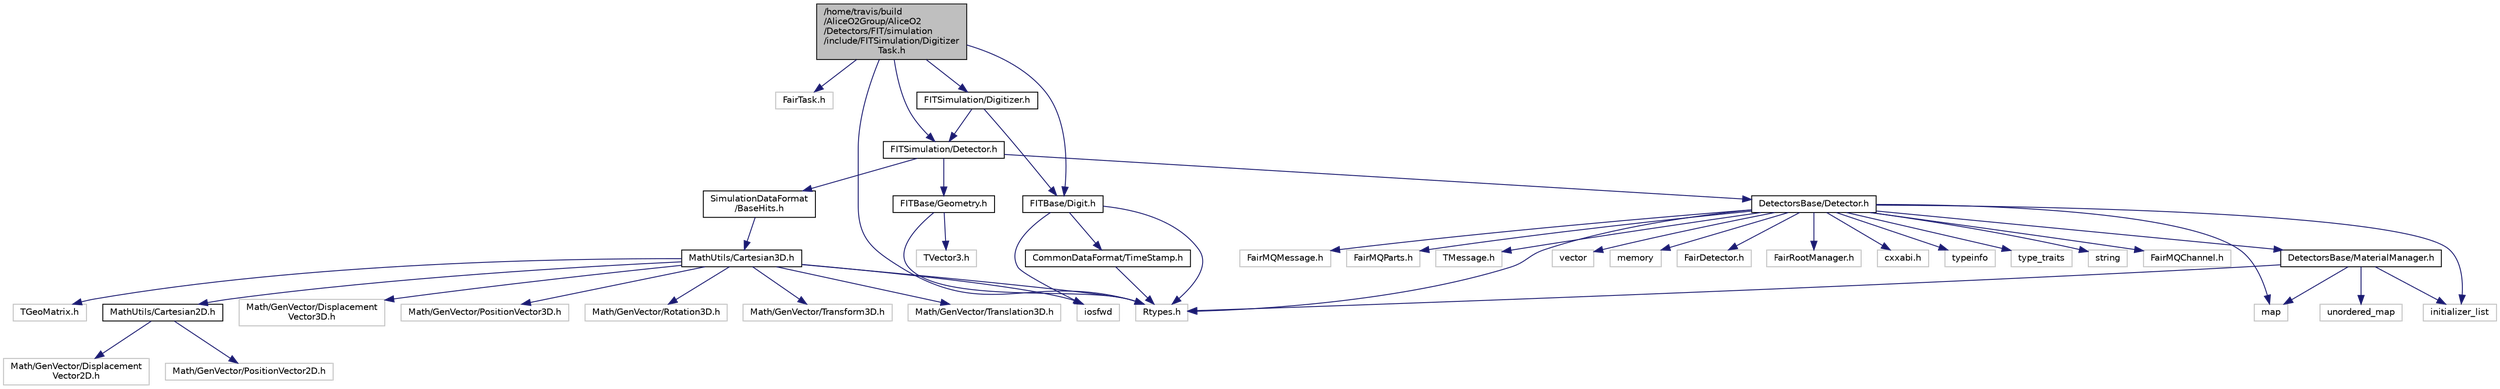 digraph "/home/travis/build/AliceO2Group/AliceO2/Detectors/FIT/simulation/include/FITSimulation/DigitizerTask.h"
{
 // INTERACTIVE_SVG=YES
  bgcolor="transparent";
  edge [fontname="Helvetica",fontsize="10",labelfontname="Helvetica",labelfontsize="10"];
  node [fontname="Helvetica",fontsize="10",shape=record];
  Node1 [label="/home/travis/build\l/AliceO2Group/AliceO2\l/Detectors/FIT/simulation\l/include/FITSimulation/Digitizer\lTask.h",height=0.2,width=0.4,color="black", fillcolor="grey75", style="filled" fontcolor="black"];
  Node1 -> Node2 [color="midnightblue",fontsize="10",style="solid",fontname="Helvetica"];
  Node2 [label="FairTask.h",height=0.2,width=0.4,color="grey75"];
  Node1 -> Node3 [color="midnightblue",fontsize="10",style="solid",fontname="Helvetica"];
  Node3 [label="Rtypes.h",height=0.2,width=0.4,color="grey75"];
  Node1 -> Node4 [color="midnightblue",fontsize="10",style="solid",fontname="Helvetica"];
  Node4 [label="FITBase/Digit.h",height=0.2,width=0.4,color="black",URL="$d1/dde/FIT_2base_2include_2FITBase_2Digit_8h.html"];
  Node4 -> Node5 [color="midnightblue",fontsize="10",style="solid",fontname="Helvetica"];
  Node5 [label="CommonDataFormat/TimeStamp.h",height=0.2,width=0.4,color="black",URL="$df/d5d/common_2include_2CommonDataFormat_2TimeStamp_8h.html"];
  Node5 -> Node3 [color="midnightblue",fontsize="10",style="solid",fontname="Helvetica"];
  Node4 -> Node6 [color="midnightblue",fontsize="10",style="solid",fontname="Helvetica"];
  Node6 [label="iosfwd",height=0.2,width=0.4,color="grey75"];
  Node4 -> Node3 [color="midnightblue",fontsize="10",style="solid",fontname="Helvetica"];
  Node1 -> Node7 [color="midnightblue",fontsize="10",style="solid",fontname="Helvetica"];
  Node7 [label="FITSimulation/Detector.h",height=0.2,width=0.4,color="black",URL="$de/d6b/FIT_2simulation_2include_2FITSimulation_2Detector_8h.html"];
  Node7 -> Node8 [color="midnightblue",fontsize="10",style="solid",fontname="Helvetica"];
  Node8 [label="SimulationDataFormat\l/BaseHits.h",height=0.2,width=0.4,color="black",URL="$d4/d25/BaseHits_8h.html"];
  Node8 -> Node9 [color="midnightblue",fontsize="10",style="solid",fontname="Helvetica"];
  Node9 [label="MathUtils/Cartesian3D.h",height=0.2,width=0.4,color="black",URL="$dd/d76/Cartesian3D_8h.html"];
  Node9 -> Node10 [color="midnightblue",fontsize="10",style="solid",fontname="Helvetica"];
  Node10 [label="Math/GenVector/Displacement\lVector3D.h",height=0.2,width=0.4,color="grey75"];
  Node9 -> Node11 [color="midnightblue",fontsize="10",style="solid",fontname="Helvetica"];
  Node11 [label="Math/GenVector/PositionVector3D.h",height=0.2,width=0.4,color="grey75"];
  Node9 -> Node12 [color="midnightblue",fontsize="10",style="solid",fontname="Helvetica"];
  Node12 [label="Math/GenVector/Rotation3D.h",height=0.2,width=0.4,color="grey75"];
  Node9 -> Node13 [color="midnightblue",fontsize="10",style="solid",fontname="Helvetica"];
  Node13 [label="Math/GenVector/Transform3D.h",height=0.2,width=0.4,color="grey75"];
  Node9 -> Node14 [color="midnightblue",fontsize="10",style="solid",fontname="Helvetica"];
  Node14 [label="Math/GenVector/Translation3D.h",height=0.2,width=0.4,color="grey75"];
  Node9 -> Node3 [color="midnightblue",fontsize="10",style="solid",fontname="Helvetica"];
  Node9 -> Node15 [color="midnightblue",fontsize="10",style="solid",fontname="Helvetica"];
  Node15 [label="TGeoMatrix.h",height=0.2,width=0.4,color="grey75"];
  Node9 -> Node6 [color="midnightblue",fontsize="10",style="solid",fontname="Helvetica"];
  Node9 -> Node16 [color="midnightblue",fontsize="10",style="solid",fontname="Helvetica"];
  Node16 [label="MathUtils/Cartesian2D.h",height=0.2,width=0.4,color="black",URL="$d2/dd0/Cartesian2D_8h.html"];
  Node16 -> Node17 [color="midnightblue",fontsize="10",style="solid",fontname="Helvetica"];
  Node17 [label="Math/GenVector/Displacement\lVector2D.h",height=0.2,width=0.4,color="grey75"];
  Node16 -> Node18 [color="midnightblue",fontsize="10",style="solid",fontname="Helvetica"];
  Node18 [label="Math/GenVector/PositionVector2D.h",height=0.2,width=0.4,color="grey75"];
  Node7 -> Node19 [color="midnightblue",fontsize="10",style="solid",fontname="Helvetica"];
  Node19 [label="DetectorsBase/Detector.h",height=0.2,width=0.4,color="black",URL="$d1/d3a/Base_2include_2DetectorsBase_2Detector_8h.html"];
  Node19 -> Node20 [color="midnightblue",fontsize="10",style="solid",fontname="Helvetica"];
  Node20 [label="map",height=0.2,width=0.4,color="grey75"];
  Node19 -> Node21 [color="midnightblue",fontsize="10",style="solid",fontname="Helvetica"];
  Node21 [label="vector",height=0.2,width=0.4,color="grey75"];
  Node19 -> Node22 [color="midnightblue",fontsize="10",style="solid",fontname="Helvetica"];
  Node22 [label="initializer_list",height=0.2,width=0.4,color="grey75"];
  Node19 -> Node23 [color="midnightblue",fontsize="10",style="solid",fontname="Helvetica"];
  Node23 [label="memory",height=0.2,width=0.4,color="grey75"];
  Node19 -> Node24 [color="midnightblue",fontsize="10",style="solid",fontname="Helvetica"];
  Node24 [label="FairDetector.h",height=0.2,width=0.4,color="grey75"];
  Node19 -> Node25 [color="midnightblue",fontsize="10",style="solid",fontname="Helvetica"];
  Node25 [label="FairRootManager.h",height=0.2,width=0.4,color="grey75"];
  Node19 -> Node26 [color="midnightblue",fontsize="10",style="solid",fontname="Helvetica"];
  Node26 [label="DetectorsBase/MaterialManager.h",height=0.2,width=0.4,color="black",URL="$d0/d9a/MaterialManager_8h.html"];
  Node26 -> Node3 [color="midnightblue",fontsize="10",style="solid",fontname="Helvetica"];
  Node26 -> Node20 [color="midnightblue",fontsize="10",style="solid",fontname="Helvetica"];
  Node26 -> Node27 [color="midnightblue",fontsize="10",style="solid",fontname="Helvetica"];
  Node27 [label="unordered_map",height=0.2,width=0.4,color="grey75"];
  Node26 -> Node22 [color="midnightblue",fontsize="10",style="solid",fontname="Helvetica"];
  Node19 -> Node3 [color="midnightblue",fontsize="10",style="solid",fontname="Helvetica"];
  Node19 -> Node28 [color="midnightblue",fontsize="10",style="solid",fontname="Helvetica"];
  Node28 [label="cxxabi.h",height=0.2,width=0.4,color="grey75"];
  Node19 -> Node29 [color="midnightblue",fontsize="10",style="solid",fontname="Helvetica"];
  Node29 [label="typeinfo",height=0.2,width=0.4,color="grey75"];
  Node19 -> Node30 [color="midnightblue",fontsize="10",style="solid",fontname="Helvetica"];
  Node30 [label="type_traits",height=0.2,width=0.4,color="grey75"];
  Node19 -> Node31 [color="midnightblue",fontsize="10",style="solid",fontname="Helvetica"];
  Node31 [label="string",height=0.2,width=0.4,color="grey75"];
  Node19 -> Node32 [color="midnightblue",fontsize="10",style="solid",fontname="Helvetica"];
  Node32 [label="FairMQChannel.h",height=0.2,width=0.4,color="grey75"];
  Node19 -> Node33 [color="midnightblue",fontsize="10",style="solid",fontname="Helvetica"];
  Node33 [label="FairMQMessage.h",height=0.2,width=0.4,color="grey75"];
  Node19 -> Node34 [color="midnightblue",fontsize="10",style="solid",fontname="Helvetica"];
  Node34 [label="FairMQParts.h",height=0.2,width=0.4,color="grey75"];
  Node19 -> Node35 [color="midnightblue",fontsize="10",style="solid",fontname="Helvetica"];
  Node35 [label="TMessage.h",height=0.2,width=0.4,color="grey75"];
  Node7 -> Node36 [color="midnightblue",fontsize="10",style="solid",fontname="Helvetica"];
  Node36 [label="FITBase/Geometry.h",height=0.2,width=0.4,color="black",URL="$d1/db1/FIT_2base_2include_2FITBase_2Geometry_8h.html"];
  Node36 -> Node3 [color="midnightblue",fontsize="10",style="solid",fontname="Helvetica"];
  Node36 -> Node37 [color="midnightblue",fontsize="10",style="solid",fontname="Helvetica"];
  Node37 [label="TVector3.h",height=0.2,width=0.4,color="grey75"];
  Node1 -> Node38 [color="midnightblue",fontsize="10",style="solid",fontname="Helvetica"];
  Node38 [label="FITSimulation/Digitizer.h",height=0.2,width=0.4,color="black",URL="$d3/da0/FIT_2simulation_2include_2FITSimulation_2Digitizer_8h.html"];
  Node38 -> Node4 [color="midnightblue",fontsize="10",style="solid",fontname="Helvetica"];
  Node38 -> Node7 [color="midnightblue",fontsize="10",style="solid",fontname="Helvetica"];
}
